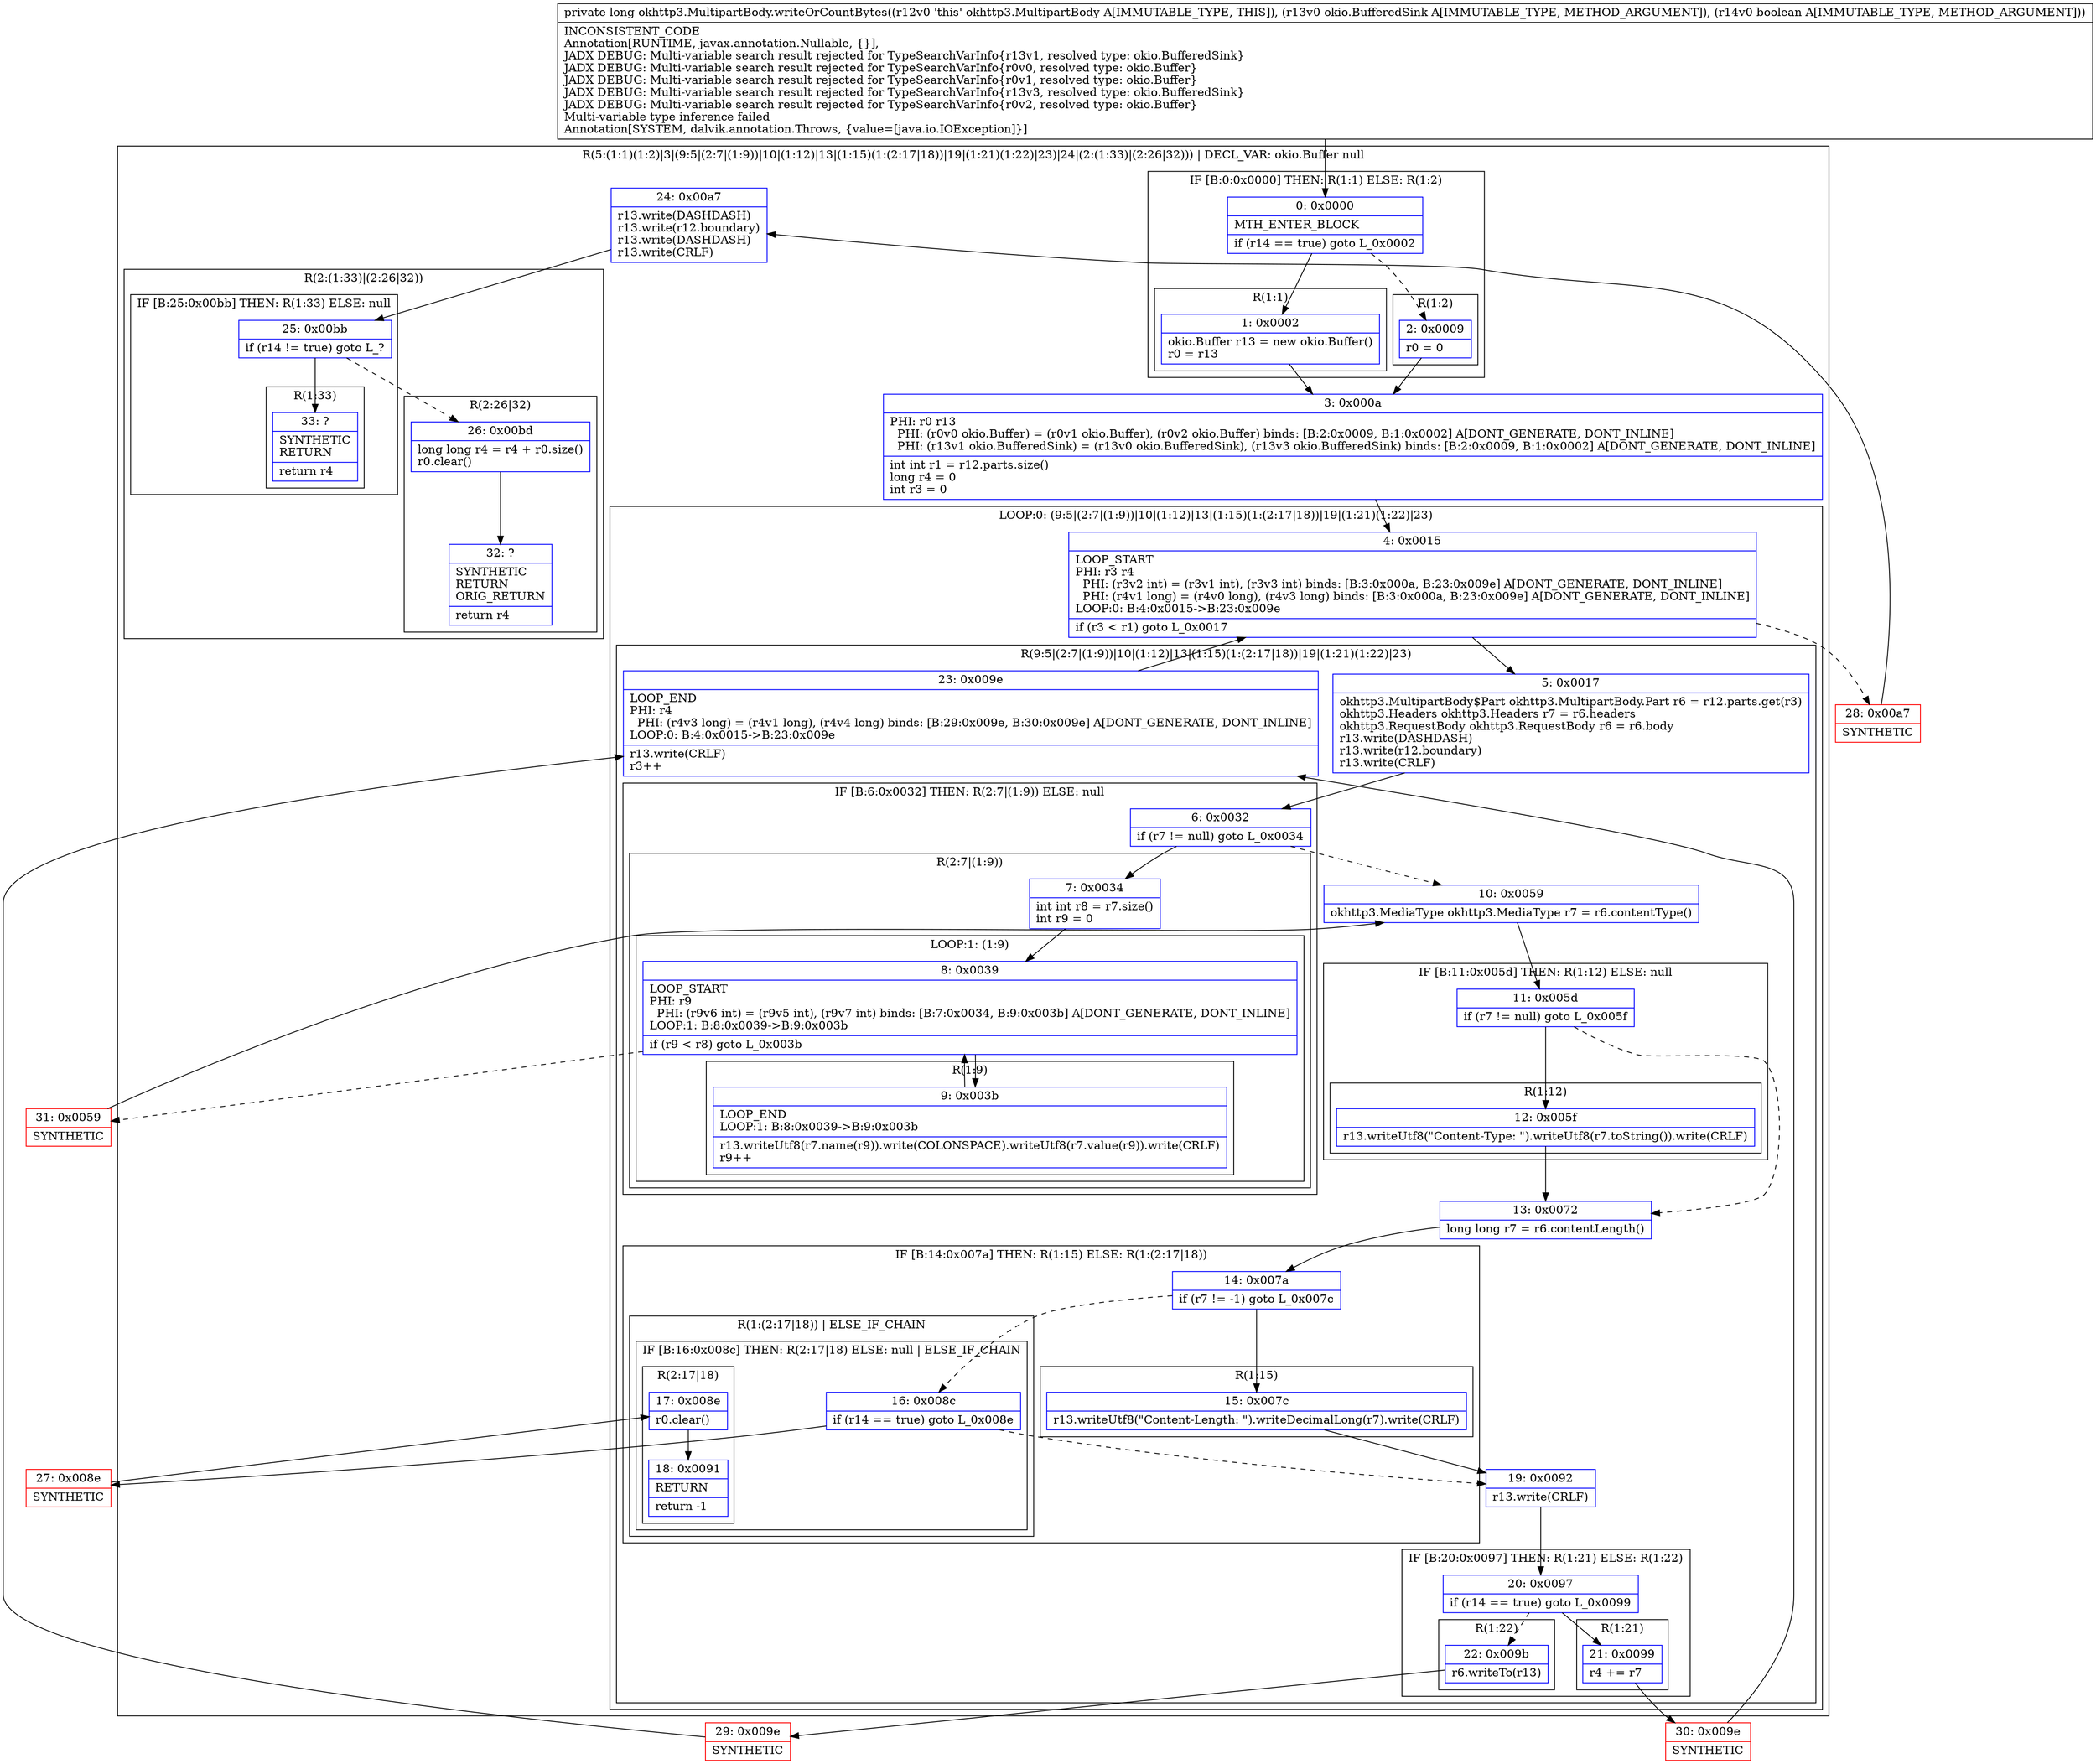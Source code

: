 digraph "CFG forokhttp3.MultipartBody.writeOrCountBytes(Lokio\/BufferedSink;Z)J" {
subgraph cluster_Region_1962927909 {
label = "R(5:(1:1)(1:2)|3|(9:5|(2:7|(1:9))|10|(1:12)|13|(1:15)(1:(2:17|18))|19|(1:21)(1:22)|23)|24|(2:(1:33)|(2:26|32))) | DECL_VAR: okio.Buffer null\l";
node [shape=record,color=blue];
subgraph cluster_IfRegion_1908284383 {
label = "IF [B:0:0x0000] THEN: R(1:1) ELSE: R(1:2)";
node [shape=record,color=blue];
Node_0 [shape=record,label="{0\:\ 0x0000|MTH_ENTER_BLOCK\l|if (r14 == true) goto L_0x0002\l}"];
subgraph cluster_Region_1494084172 {
label = "R(1:1)";
node [shape=record,color=blue];
Node_1 [shape=record,label="{1\:\ 0x0002|okio.Buffer r13 = new okio.Buffer()\lr0 = r13\l}"];
}
subgraph cluster_Region_929708952 {
label = "R(1:2)";
node [shape=record,color=blue];
Node_2 [shape=record,label="{2\:\ 0x0009|r0 = 0\l}"];
}
}
Node_3 [shape=record,label="{3\:\ 0x000a|PHI: r0 r13 \l  PHI: (r0v0 okio.Buffer) = (r0v1 okio.Buffer), (r0v2 okio.Buffer) binds: [B:2:0x0009, B:1:0x0002] A[DONT_GENERATE, DONT_INLINE]\l  PHI: (r13v1 okio.BufferedSink) = (r13v0 okio.BufferedSink), (r13v3 okio.BufferedSink) binds: [B:2:0x0009, B:1:0x0002] A[DONT_GENERATE, DONT_INLINE]\l|int int r1 = r12.parts.size()\llong r4 = 0\lint r3 = 0\l}"];
subgraph cluster_LoopRegion_1155813363 {
label = "LOOP:0: (9:5|(2:7|(1:9))|10|(1:12)|13|(1:15)(1:(2:17|18))|19|(1:21)(1:22)|23)";
node [shape=record,color=blue];
Node_4 [shape=record,label="{4\:\ 0x0015|LOOP_START\lPHI: r3 r4 \l  PHI: (r3v2 int) = (r3v1 int), (r3v3 int) binds: [B:3:0x000a, B:23:0x009e] A[DONT_GENERATE, DONT_INLINE]\l  PHI: (r4v1 long) = (r4v0 long), (r4v3 long) binds: [B:3:0x000a, B:23:0x009e] A[DONT_GENERATE, DONT_INLINE]\lLOOP:0: B:4:0x0015\-\>B:23:0x009e\l|if (r3 \< r1) goto L_0x0017\l}"];
subgraph cluster_Region_2045611819 {
label = "R(9:5|(2:7|(1:9))|10|(1:12)|13|(1:15)(1:(2:17|18))|19|(1:21)(1:22)|23)";
node [shape=record,color=blue];
Node_5 [shape=record,label="{5\:\ 0x0017|okhttp3.MultipartBody$Part okhttp3.MultipartBody.Part r6 = r12.parts.get(r3)\lokhttp3.Headers okhttp3.Headers r7 = r6.headers\lokhttp3.RequestBody okhttp3.RequestBody r6 = r6.body\lr13.write(DASHDASH)\lr13.write(r12.boundary)\lr13.write(CRLF)\l}"];
subgraph cluster_IfRegion_2064359008 {
label = "IF [B:6:0x0032] THEN: R(2:7|(1:9)) ELSE: null";
node [shape=record,color=blue];
Node_6 [shape=record,label="{6\:\ 0x0032|if (r7 != null) goto L_0x0034\l}"];
subgraph cluster_Region_24161206 {
label = "R(2:7|(1:9))";
node [shape=record,color=blue];
Node_7 [shape=record,label="{7\:\ 0x0034|int int r8 = r7.size()\lint r9 = 0\l}"];
subgraph cluster_LoopRegion_511750573 {
label = "LOOP:1: (1:9)";
node [shape=record,color=blue];
Node_8 [shape=record,label="{8\:\ 0x0039|LOOP_START\lPHI: r9 \l  PHI: (r9v6 int) = (r9v5 int), (r9v7 int) binds: [B:7:0x0034, B:9:0x003b] A[DONT_GENERATE, DONT_INLINE]\lLOOP:1: B:8:0x0039\-\>B:9:0x003b\l|if (r9 \< r8) goto L_0x003b\l}"];
subgraph cluster_Region_410948701 {
label = "R(1:9)";
node [shape=record,color=blue];
Node_9 [shape=record,label="{9\:\ 0x003b|LOOP_END\lLOOP:1: B:8:0x0039\-\>B:9:0x003b\l|r13.writeUtf8(r7.name(r9)).write(COLONSPACE).writeUtf8(r7.value(r9)).write(CRLF)\lr9++\l}"];
}
}
}
}
Node_10 [shape=record,label="{10\:\ 0x0059|okhttp3.MediaType okhttp3.MediaType r7 = r6.contentType()\l}"];
subgraph cluster_IfRegion_715174895 {
label = "IF [B:11:0x005d] THEN: R(1:12) ELSE: null";
node [shape=record,color=blue];
Node_11 [shape=record,label="{11\:\ 0x005d|if (r7 != null) goto L_0x005f\l}"];
subgraph cluster_Region_780763158 {
label = "R(1:12)";
node [shape=record,color=blue];
Node_12 [shape=record,label="{12\:\ 0x005f|r13.writeUtf8(\"Content\-Type: \").writeUtf8(r7.toString()).write(CRLF)\l}"];
}
}
Node_13 [shape=record,label="{13\:\ 0x0072|long long r7 = r6.contentLength()\l}"];
subgraph cluster_IfRegion_1111041510 {
label = "IF [B:14:0x007a] THEN: R(1:15) ELSE: R(1:(2:17|18))";
node [shape=record,color=blue];
Node_14 [shape=record,label="{14\:\ 0x007a|if (r7 != \-1) goto L_0x007c\l}"];
subgraph cluster_Region_831538107 {
label = "R(1:15)";
node [shape=record,color=blue];
Node_15 [shape=record,label="{15\:\ 0x007c|r13.writeUtf8(\"Content\-Length: \").writeDecimalLong(r7).write(CRLF)\l}"];
}
subgraph cluster_Region_1900219123 {
label = "R(1:(2:17|18)) | ELSE_IF_CHAIN\l";
node [shape=record,color=blue];
subgraph cluster_IfRegion_911927607 {
label = "IF [B:16:0x008c] THEN: R(2:17|18) ELSE: null | ELSE_IF_CHAIN\l";
node [shape=record,color=blue];
Node_16 [shape=record,label="{16\:\ 0x008c|if (r14 == true) goto L_0x008e\l}"];
subgraph cluster_Region_955712527 {
label = "R(2:17|18)";
node [shape=record,color=blue];
Node_17 [shape=record,label="{17\:\ 0x008e|r0.clear()\l}"];
Node_18 [shape=record,label="{18\:\ 0x0091|RETURN\l|return \-1\l}"];
}
}
}
}
Node_19 [shape=record,label="{19\:\ 0x0092|r13.write(CRLF)\l}"];
subgraph cluster_IfRegion_966164525 {
label = "IF [B:20:0x0097] THEN: R(1:21) ELSE: R(1:22)";
node [shape=record,color=blue];
Node_20 [shape=record,label="{20\:\ 0x0097|if (r14 == true) goto L_0x0099\l}"];
subgraph cluster_Region_582228492 {
label = "R(1:21)";
node [shape=record,color=blue];
Node_21 [shape=record,label="{21\:\ 0x0099|r4 += r7\l}"];
}
subgraph cluster_Region_234865838 {
label = "R(1:22)";
node [shape=record,color=blue];
Node_22 [shape=record,label="{22\:\ 0x009b|r6.writeTo(r13)\l}"];
}
}
Node_23 [shape=record,label="{23\:\ 0x009e|LOOP_END\lPHI: r4 \l  PHI: (r4v3 long) = (r4v1 long), (r4v4 long) binds: [B:29:0x009e, B:30:0x009e] A[DONT_GENERATE, DONT_INLINE]\lLOOP:0: B:4:0x0015\-\>B:23:0x009e\l|r13.write(CRLF)\lr3++\l}"];
}
}
Node_24 [shape=record,label="{24\:\ 0x00a7|r13.write(DASHDASH)\lr13.write(r12.boundary)\lr13.write(DASHDASH)\lr13.write(CRLF)\l}"];
subgraph cluster_Region_1349190014 {
label = "R(2:(1:33)|(2:26|32))";
node [shape=record,color=blue];
subgraph cluster_IfRegion_823744789 {
label = "IF [B:25:0x00bb] THEN: R(1:33) ELSE: null";
node [shape=record,color=blue];
Node_25 [shape=record,label="{25\:\ 0x00bb|if (r14 != true) goto L_?\l}"];
subgraph cluster_Region_341691292 {
label = "R(1:33)";
node [shape=record,color=blue];
Node_33 [shape=record,label="{33\:\ ?|SYNTHETIC\lRETURN\l|return r4\l}"];
}
}
subgraph cluster_Region_529584381 {
label = "R(2:26|32)";
node [shape=record,color=blue];
Node_26 [shape=record,label="{26\:\ 0x00bd|long long r4 = r4 + r0.size()\lr0.clear()\l}"];
Node_32 [shape=record,label="{32\:\ ?|SYNTHETIC\lRETURN\lORIG_RETURN\l|return r4\l}"];
}
}
}
Node_27 [shape=record,color=red,label="{27\:\ 0x008e|SYNTHETIC\l}"];
Node_28 [shape=record,color=red,label="{28\:\ 0x00a7|SYNTHETIC\l}"];
Node_29 [shape=record,color=red,label="{29\:\ 0x009e|SYNTHETIC\l}"];
Node_30 [shape=record,color=red,label="{30\:\ 0x009e|SYNTHETIC\l}"];
Node_31 [shape=record,color=red,label="{31\:\ 0x0059|SYNTHETIC\l}"];
MethodNode[shape=record,label="{private long okhttp3.MultipartBody.writeOrCountBytes((r12v0 'this' okhttp3.MultipartBody A[IMMUTABLE_TYPE, THIS]), (r13v0 okio.BufferedSink A[IMMUTABLE_TYPE, METHOD_ARGUMENT]), (r14v0 boolean A[IMMUTABLE_TYPE, METHOD_ARGUMENT]))  | INCONSISTENT_CODE\lAnnotation[RUNTIME, javax.annotation.Nullable, \{\}], \lJADX DEBUG: Multi\-variable search result rejected for TypeSearchVarInfo\{r13v1, resolved type: okio.BufferedSink\}\lJADX DEBUG: Multi\-variable search result rejected for TypeSearchVarInfo\{r0v0, resolved type: okio.Buffer\}\lJADX DEBUG: Multi\-variable search result rejected for TypeSearchVarInfo\{r0v1, resolved type: okio.Buffer\}\lJADX DEBUG: Multi\-variable search result rejected for TypeSearchVarInfo\{r13v3, resolved type: okio.BufferedSink\}\lJADX DEBUG: Multi\-variable search result rejected for TypeSearchVarInfo\{r0v2, resolved type: okio.Buffer\}\lMulti\-variable type inference failed\lAnnotation[SYSTEM, dalvik.annotation.Throws, \{value=[java.io.IOException]\}]\l}"];
MethodNode -> Node_0;
Node_0 -> Node_1;
Node_0 -> Node_2[style=dashed];
Node_1 -> Node_3;
Node_2 -> Node_3;
Node_3 -> Node_4;
Node_4 -> Node_5;
Node_4 -> Node_28[style=dashed];
Node_5 -> Node_6;
Node_6 -> Node_7;
Node_6 -> Node_10[style=dashed];
Node_7 -> Node_8;
Node_8 -> Node_9;
Node_8 -> Node_31[style=dashed];
Node_9 -> Node_8;
Node_10 -> Node_11;
Node_11 -> Node_12;
Node_11 -> Node_13[style=dashed];
Node_12 -> Node_13;
Node_13 -> Node_14;
Node_14 -> Node_15;
Node_14 -> Node_16[style=dashed];
Node_15 -> Node_19;
Node_16 -> Node_19[style=dashed];
Node_16 -> Node_27;
Node_17 -> Node_18;
Node_19 -> Node_20;
Node_20 -> Node_21;
Node_20 -> Node_22[style=dashed];
Node_21 -> Node_30;
Node_22 -> Node_29;
Node_23 -> Node_4;
Node_24 -> Node_25;
Node_25 -> Node_26[style=dashed];
Node_25 -> Node_33;
Node_26 -> Node_32;
Node_27 -> Node_17;
Node_28 -> Node_24;
Node_29 -> Node_23;
Node_30 -> Node_23;
Node_31 -> Node_10;
}


